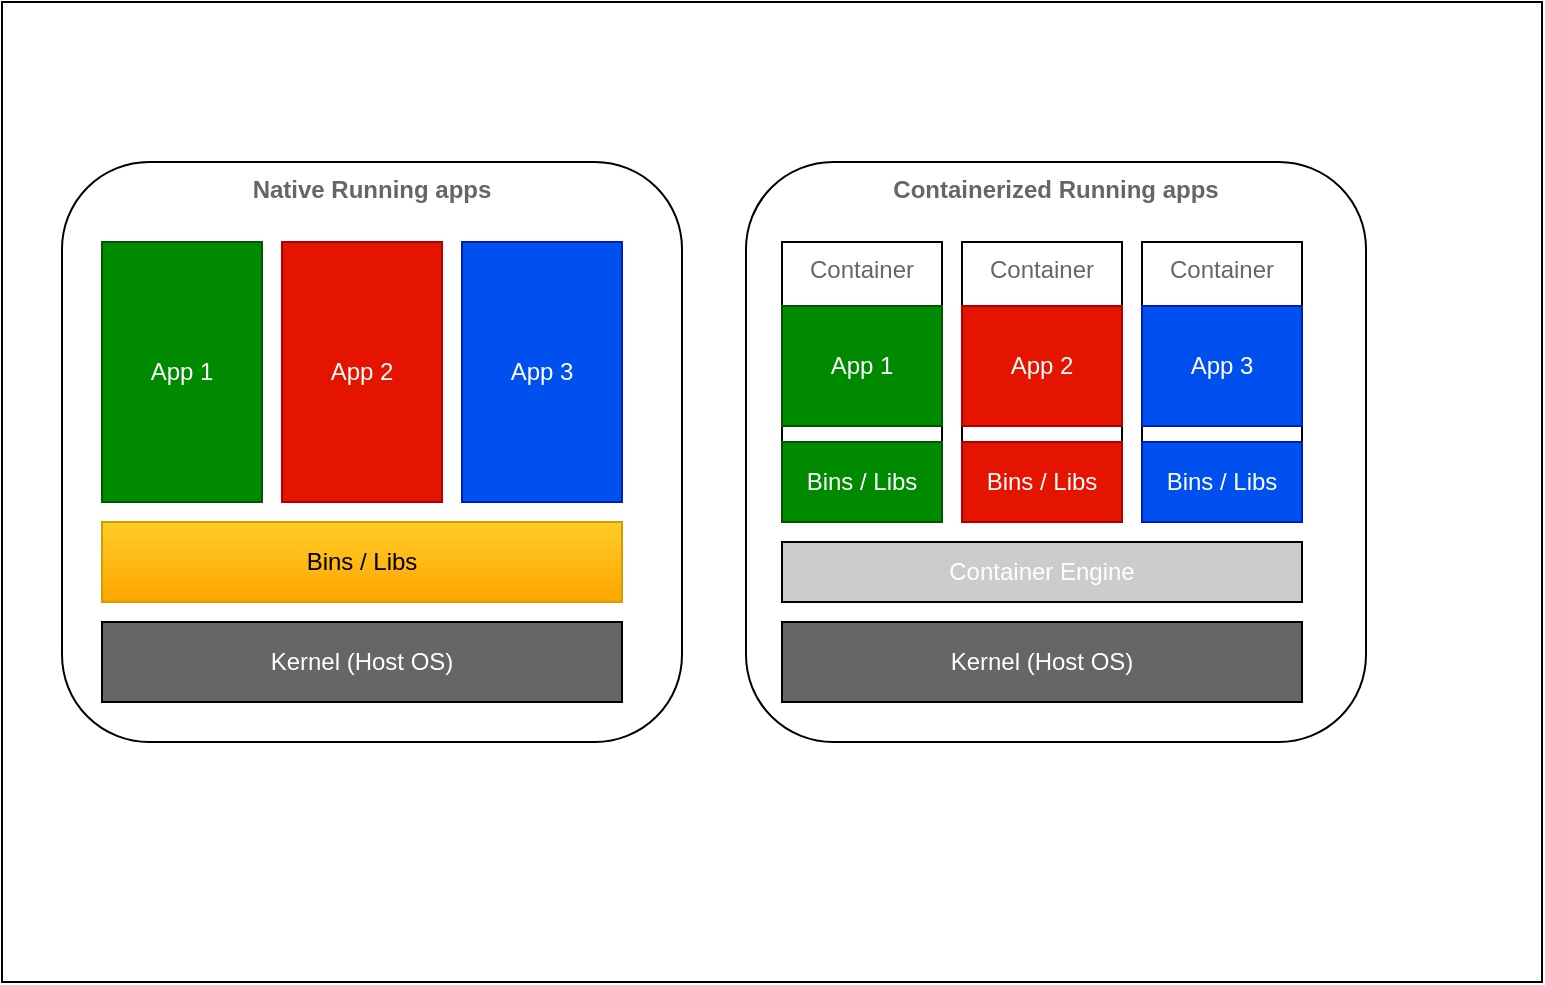 <mxfile version="13.7.8" type="device" pages="2"><diagram id="aKxG3eCKOHgR6oVT-YvL" name="Page-1"><mxGraphModel dx="1426" dy="860" grid="1" gridSize="10" guides="1" tooltips="1" connect="1" arrows="1" fold="1" page="1" pageScale="1" pageWidth="827" pageHeight="1169" math="0" shadow="0"><root><mxCell id="0"/><mxCell id="1" parent="0"/><mxCell id="UtIB3NdFoswYQA7hT86l-1" value="" style="rounded=0;whiteSpace=wrap;html=1;fillColor=#FFFFFF;fontColor=#666666;" vertex="1" parent="1"><mxGeometry x="20" y="110" width="770" height="490" as="geometry"/></mxCell><mxCell id="xl9i1EVb6vthaiT2WKIY-29" value="Containerized Running apps" style="rounded=1;whiteSpace=wrap;html=1;fillColor=#FFFFFF;fontColor=#666666;verticalAlign=top;fontStyle=1" vertex="1" parent="1"><mxGeometry x="392" y="190" width="310" height="290" as="geometry"/></mxCell><mxCell id="xl9i1EVb6vthaiT2WKIY-28" value="Native Running apps" style="rounded=1;whiteSpace=wrap;html=1;fillColor=#FFFFFF;fontColor=#666666;verticalAlign=top;fontStyle=1" vertex="1" parent="1"><mxGeometry x="50" y="190" width="310" height="290" as="geometry"/></mxCell><mxCell id="xl9i1EVb6vthaiT2WKIY-14" value="Container" style="rounded=0;whiteSpace=wrap;html=1;fontColor=#666666;fillColor=#FFFFFF;verticalAlign=top;" vertex="1" parent="1"><mxGeometry x="410" y="230" width="80" height="140" as="geometry"/></mxCell><mxCell id="xl9i1EVb6vthaiT2WKIY-13" value="Container" style="rounded=0;whiteSpace=wrap;html=1;fontColor=#666666;fillColor=#FFFFFF;verticalAlign=top;" vertex="1" parent="1"><mxGeometry x="500" y="230" width="80" height="140" as="geometry"/></mxCell><mxCell id="xl9i1EVb6vthaiT2WKIY-12" value="Container" style="rounded=0;whiteSpace=wrap;html=1;fontColor=#666666;fillColor=#FFFFFF;verticalAlign=top;" vertex="1" parent="1"><mxGeometry x="590" y="230" width="80" height="140" as="geometry"/></mxCell><mxCell id="xl9i1EVb6vthaiT2WKIY-1" value="Kernel (Host OS)" style="rounded=0;whiteSpace=wrap;html=1;fontColor=#FFFFFF;fillColor=#666666;" vertex="1" parent="1"><mxGeometry x="410" y="420" width="260" height="40" as="geometry"/></mxCell><mxCell id="xl9i1EVb6vthaiT2WKIY-2" value="Container Engine" style="rounded=0;whiteSpace=wrap;html=1;fontColor=#FFFFFF;fillColor=#CCCCCC;" vertex="1" parent="1"><mxGeometry x="410" y="380" width="260" height="30" as="geometry"/></mxCell><mxCell id="xl9i1EVb6vthaiT2WKIY-3" value="Bins / Libs" style="rounded=0;whiteSpace=wrap;html=1;fillColor=#008a00;fontColor=#ffffff;strokeColor=#005700;" vertex="1" parent="1"><mxGeometry x="410" y="330" width="80" height="40" as="geometry"/></mxCell><mxCell id="xl9i1EVb6vthaiT2WKIY-4" value="Bins / Libs" style="rounded=0;whiteSpace=wrap;html=1;fillColor=#e51400;fontColor=#ffffff;strokeColor=#B20000;" vertex="1" parent="1"><mxGeometry x="500" y="330" width="80" height="40" as="geometry"/></mxCell><mxCell id="xl9i1EVb6vthaiT2WKIY-5" value="Bins / Libs" style="rounded=0;whiteSpace=wrap;html=1;fillColor=#0050ef;fontColor=#ffffff;strokeColor=#001DBC;" vertex="1" parent="1"><mxGeometry x="590" y="330" width="80" height="40" as="geometry"/></mxCell><mxCell id="xl9i1EVb6vthaiT2WKIY-6" value="App 3" style="rounded=0;whiteSpace=wrap;html=1;fillColor=#0050ef;fontColor=#ffffff;strokeColor=#001DBC;" vertex="1" parent="1"><mxGeometry x="590" y="262" width="80" height="60" as="geometry"/></mxCell><mxCell id="xl9i1EVb6vthaiT2WKIY-7" value="App 2" style="rounded=0;whiteSpace=wrap;html=1;fillColor=#e51400;fontColor=#ffffff;strokeColor=#B20000;" vertex="1" parent="1"><mxGeometry x="500" y="262" width="80" height="60" as="geometry"/></mxCell><mxCell id="xl9i1EVb6vthaiT2WKIY-8" value="App 1" style="rounded=0;whiteSpace=wrap;html=1;fillColor=#008a00;fontColor=#ffffff;strokeColor=#005700;" vertex="1" parent="1"><mxGeometry x="410" y="262" width="80" height="60" as="geometry"/></mxCell><mxCell id="xl9i1EVb6vthaiT2WKIY-18" value="Kernel (Host OS)" style="rounded=0;whiteSpace=wrap;html=1;fontColor=#FFFFFF;fillColor=#666666;" vertex="1" parent="1"><mxGeometry x="70" y="420" width="260" height="40" as="geometry"/></mxCell><mxCell id="xl9i1EVb6vthaiT2WKIY-19" value="Bins / Libs" style="rounded=0;whiteSpace=wrap;html=1;fillColor=#ffcd28;gradientColor=#ffa500;strokeColor=#d79b00;" vertex="1" parent="1"><mxGeometry x="70" y="370" width="260" height="40" as="geometry"/></mxCell><mxCell id="xl9i1EVb6vthaiT2WKIY-23" value="App 3" style="rounded=0;whiteSpace=wrap;html=1;fillColor=#0050ef;fontColor=#ffffff;strokeColor=#001DBC;" vertex="1" parent="1"><mxGeometry x="250" y="230" width="80" height="130" as="geometry"/></mxCell><mxCell id="xl9i1EVb6vthaiT2WKIY-24" value="App 2" style="rounded=0;whiteSpace=wrap;html=1;fillColor=#e51400;fontColor=#ffffff;strokeColor=#B20000;" vertex="1" parent="1"><mxGeometry x="160" y="230" width="80" height="130" as="geometry"/></mxCell><mxCell id="xl9i1EVb6vthaiT2WKIY-25" value="App 1" style="rounded=0;whiteSpace=wrap;html=1;fillColor=#008a00;fontColor=#ffffff;strokeColor=#005700;" vertex="1" parent="1"><mxGeometry x="70" y="230" width="80" height="130" as="geometry"/></mxCell></root></mxGraphModel></diagram><diagram name="Copy of Page-1" id="1727SJQDCtI2ZUoQF-_G"><mxGraphModel dx="1426" dy="860" grid="1" gridSize="10" guides="1" tooltips="1" connect="1" arrows="1" fold="1" page="1" pageScale="1" pageWidth="827" pageHeight="1169" math="0" shadow="0"><root><mxCell id="47EzNq4e8rMxVBwffzwC-0"/><mxCell id="47EzNq4e8rMxVBwffzwC-1" parent="47EzNq4e8rMxVBwffzwC-0"/><mxCell id="47EzNq4e8rMxVBwffzwC-30" value="" style="whiteSpace=wrap;html=1;aspect=fixed;fillColor=#FFFFFF;fontColor=#666666;" vertex="1" parent="47EzNq4e8rMxVBwffzwC-1"><mxGeometry x="10" y="50" width="790" height="790" as="geometry"/></mxCell><mxCell id="47EzNq4e8rMxVBwffzwC-2" value="Containers" style="rounded=1;whiteSpace=wrap;html=1;fillColor=#FFFFFF;fontColor=#666666;verticalAlign=top;fontStyle=1" vertex="1" parent="47EzNq4e8rMxVBwffzwC-1"><mxGeometry x="392" y="190" width="310" height="290" as="geometry"/></mxCell><mxCell id="47EzNq4e8rMxVBwffzwC-3" value="VM" style="rounded=1;whiteSpace=wrap;html=1;fillColor=#FFFFFF;fontColor=#666666;verticalAlign=top;fontStyle=1" vertex="1" parent="47EzNq4e8rMxVBwffzwC-1"><mxGeometry x="50" y="90" width="310" height="390" as="geometry"/></mxCell><mxCell id="47EzNq4e8rMxVBwffzwC-4" value="Container" style="rounded=0;whiteSpace=wrap;html=1;fontColor=#666666;fillColor=#FFFFFF;verticalAlign=top;" vertex="1" parent="47EzNq4e8rMxVBwffzwC-1"><mxGeometry x="410" y="230" width="80" height="140" as="geometry"/></mxCell><mxCell id="47EzNq4e8rMxVBwffzwC-5" value="Container" style="rounded=0;whiteSpace=wrap;html=1;fontColor=#666666;fillColor=#FFFFFF;verticalAlign=top;" vertex="1" parent="47EzNq4e8rMxVBwffzwC-1"><mxGeometry x="500" y="230" width="80" height="140" as="geometry"/></mxCell><mxCell id="47EzNq4e8rMxVBwffzwC-6" value="Container" style="rounded=0;whiteSpace=wrap;html=1;fontColor=#666666;fillColor=#FFFFFF;verticalAlign=top;" vertex="1" parent="47EzNq4e8rMxVBwffzwC-1"><mxGeometry x="590" y="230" width="80" height="140" as="geometry"/></mxCell><mxCell id="47EzNq4e8rMxVBwffzwC-7" value="Kernel (Host OS)" style="rounded=0;whiteSpace=wrap;html=1;fontColor=#FFFFFF;fillColor=#666666;" vertex="1" parent="47EzNq4e8rMxVBwffzwC-1"><mxGeometry x="410" y="420" width="260" height="40" as="geometry"/></mxCell><mxCell id="47EzNq4e8rMxVBwffzwC-8" value="Container Engine" style="rounded=0;whiteSpace=wrap;html=1;fontColor=#FFFFFF;fillColor=#CCCCCC;" vertex="1" parent="47EzNq4e8rMxVBwffzwC-1"><mxGeometry x="410" y="380" width="260" height="30" as="geometry"/></mxCell><mxCell id="47EzNq4e8rMxVBwffzwC-9" value="Bins / Libs" style="rounded=0;whiteSpace=wrap;html=1;fillColor=#008a00;fontColor=#ffffff;strokeColor=#005700;" vertex="1" parent="47EzNq4e8rMxVBwffzwC-1"><mxGeometry x="410" y="330" width="80" height="40" as="geometry"/></mxCell><mxCell id="47EzNq4e8rMxVBwffzwC-10" value="Bins / Libs" style="rounded=0;whiteSpace=wrap;html=1;fillColor=#e51400;fontColor=#ffffff;strokeColor=#B20000;" vertex="1" parent="47EzNq4e8rMxVBwffzwC-1"><mxGeometry x="500" y="330" width="80" height="40" as="geometry"/></mxCell><mxCell id="47EzNq4e8rMxVBwffzwC-11" value="Bins / Libs" style="rounded=0;whiteSpace=wrap;html=1;fillColor=#0050ef;fontColor=#ffffff;strokeColor=#001DBC;" vertex="1" parent="47EzNq4e8rMxVBwffzwC-1"><mxGeometry x="590" y="330" width="80" height="40" as="geometry"/></mxCell><mxCell id="47EzNq4e8rMxVBwffzwC-12" value="App 3" style="rounded=0;whiteSpace=wrap;html=1;fillColor=#0050ef;fontColor=#ffffff;strokeColor=#001DBC;" vertex="1" parent="47EzNq4e8rMxVBwffzwC-1"><mxGeometry x="590" y="262" width="80" height="60" as="geometry"/></mxCell><mxCell id="47EzNq4e8rMxVBwffzwC-13" value="App 2" style="rounded=0;whiteSpace=wrap;html=1;fillColor=#e51400;fontColor=#ffffff;strokeColor=#B20000;" vertex="1" parent="47EzNq4e8rMxVBwffzwC-1"><mxGeometry x="500" y="262" width="80" height="60" as="geometry"/></mxCell><mxCell id="47EzNq4e8rMxVBwffzwC-14" value="App 1" style="rounded=0;whiteSpace=wrap;html=1;fillColor=#008a00;fontColor=#ffffff;strokeColor=#005700;" vertex="1" parent="47EzNq4e8rMxVBwffzwC-1"><mxGeometry x="410" y="262" width="80" height="60" as="geometry"/></mxCell><mxCell id="47EzNq4e8rMxVBwffzwC-15" value="Kernel (Host OS)" style="rounded=0;whiteSpace=wrap;html=1;fontColor=#FFFFFF;fillColor=#666666;" vertex="1" parent="47EzNq4e8rMxVBwffzwC-1"><mxGeometry x="70" y="420" width="260" height="40" as="geometry"/></mxCell><mxCell id="47EzNq4e8rMxVBwffzwC-20" value="Hypervisor" style="rounded=0;whiteSpace=wrap;html=1;fontColor=#FFFFFF;fillColor=#CCCCCC;" vertex="1" parent="47EzNq4e8rMxVBwffzwC-1"><mxGeometry x="70" y="380" width="260" height="30" as="geometry"/></mxCell><mxCell id="47EzNq4e8rMxVBwffzwC-21" value="Bins / Libs" style="rounded=0;whiteSpace=wrap;html=1;fillColor=#008a00;fontColor=#ffffff;strokeColor=#005700;" vertex="1" parent="47EzNq4e8rMxVBwffzwC-1"><mxGeometry x="70" y="200" width="80" height="40" as="geometry"/></mxCell><mxCell id="47EzNq4e8rMxVBwffzwC-22" value="Bins / Libs" style="rounded=0;whiteSpace=wrap;html=1;fillColor=#e51400;fontColor=#ffffff;strokeColor=#B20000;" vertex="1" parent="47EzNq4e8rMxVBwffzwC-1"><mxGeometry x="160" y="200" width="80" height="40" as="geometry"/></mxCell><mxCell id="47EzNq4e8rMxVBwffzwC-23" value="Bins / Libs" style="rounded=0;whiteSpace=wrap;html=1;fillColor=#0050ef;fontColor=#ffffff;strokeColor=#001DBC;" vertex="1" parent="47EzNq4e8rMxVBwffzwC-1"><mxGeometry x="250" y="200" width="80" height="40" as="geometry"/></mxCell><mxCell id="47EzNq4e8rMxVBwffzwC-24" value="App 3" style="rounded=0;whiteSpace=wrap;html=1;fillColor=#0050ef;fontColor=#ffffff;strokeColor=#001DBC;" vertex="1" parent="47EzNq4e8rMxVBwffzwC-1"><mxGeometry x="250" y="132" width="80" height="60" as="geometry"/></mxCell><mxCell id="47EzNq4e8rMxVBwffzwC-25" value="App 2" style="rounded=0;whiteSpace=wrap;html=1;fillColor=#e51400;fontColor=#ffffff;strokeColor=#B20000;" vertex="1" parent="47EzNq4e8rMxVBwffzwC-1"><mxGeometry x="160" y="132" width="80" height="60" as="geometry"/></mxCell><mxCell id="47EzNq4e8rMxVBwffzwC-26" value="App 1" style="rounded=0;whiteSpace=wrap;html=1;fillColor=#008a00;fontColor=#ffffff;strokeColor=#005700;" vertex="1" parent="47EzNq4e8rMxVBwffzwC-1"><mxGeometry x="70" y="132" width="80" height="60" as="geometry"/></mxCell><mxCell id="47EzNq4e8rMxVBwffzwC-27" value="Guest OS" style="rounded=0;whiteSpace=wrap;html=1;fillColor=#008a00;fontColor=#ffffff;strokeColor=#005700;" vertex="1" parent="47EzNq4e8rMxVBwffzwC-1"><mxGeometry x="70" y="250" width="80" height="120" as="geometry"/></mxCell><mxCell id="47EzNq4e8rMxVBwffzwC-28" value="Guest OS" style="rounded=0;whiteSpace=wrap;html=1;fillColor=#e51400;fontColor=#ffffff;strokeColor=#B20000;" vertex="1" parent="47EzNq4e8rMxVBwffzwC-1"><mxGeometry x="160" y="250" width="80" height="120" as="geometry"/></mxCell><mxCell id="47EzNq4e8rMxVBwffzwC-29" value="Guest OS" style="rounded=0;whiteSpace=wrap;html=1;fillColor=#0050ef;fontColor=#ffffff;strokeColor=#001DBC;" vertex="1" parent="47EzNq4e8rMxVBwffzwC-1"><mxGeometry x="250" y="250" width="80" height="120" as="geometry"/></mxCell></root></mxGraphModel></diagram></mxfile>